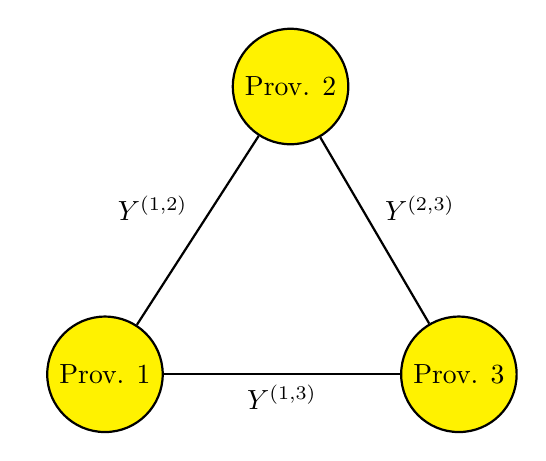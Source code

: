 \tikzstyle{var} = [
draw,circle,
minimum size=10pt]

\tikzstyle{agent} = [
draw, circle,
fill=yellow,
minimum size=10pt]

\begin{tikzpicture}[-, thick]

    \node [agent] (one) {Prov. $1$};
    \node [agent, above right = 2.598cm and 1.3cm of one] (two) {Prov. $2$};
    \node [agent, right = 3cm of one] (three) {Prov. $3$};


    \path
    (one) edge [] node [above left] {$Y^{(1, 2)}$} (two)
    (two) edge [] node [above right] {$Y^{(2, 3)}$} (three)
    (one) edge [] node [below] {$Y^{(1, 3)}$} (three);

\end{tikzpicture}